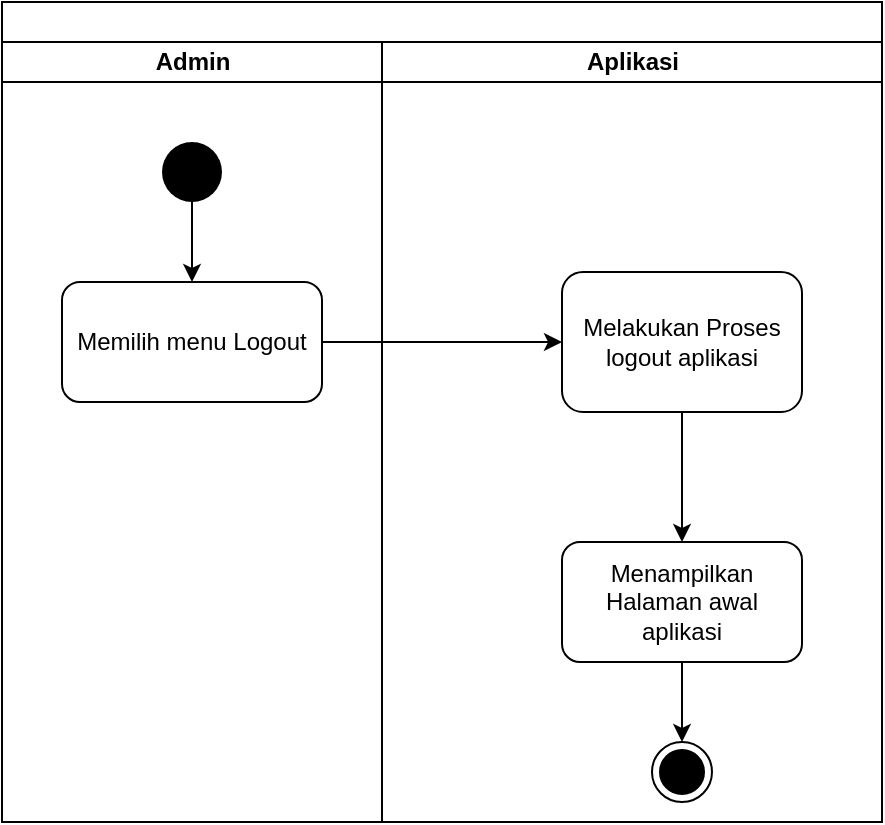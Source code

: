 <mxfile version="13.9.9" type="device"><diagram id="fc1El7C7VNJieZN7JFiO" name="Page-1"><mxGraphModel dx="768" dy="474" grid="1" gridSize="10" guides="1" tooltips="1" connect="1" arrows="1" fold="1" page="1" pageScale="1" pageWidth="850" pageHeight="1100" math="0" shadow="0"><root><mxCell id="0"/><mxCell id="1" parent="0"/><mxCell id="MzL7LQFeSAPPaI2i0UpL-1" value="" style="swimlane;html=1;childLayout=stackLayout;resizeParent=1;resizeParentMax=0;startSize=20;" parent="1" vertex="1"><mxGeometry x="230" y="10" width="440" height="410" as="geometry"><mxRectangle x="220" y="10" width="60" height="20" as="alternateBounds"/></mxGeometry></mxCell><mxCell id="MzL7LQFeSAPPaI2i0UpL-2" value="Admin" style="swimlane;html=1;startSize=20;" parent="MzL7LQFeSAPPaI2i0UpL-1" vertex="1"><mxGeometry y="20" width="190" height="390" as="geometry"/></mxCell><mxCell id="MzL7LQFeSAPPaI2i0UpL-7" style="edgeStyle=orthogonalEdgeStyle;rounded=0;orthogonalLoop=1;jettySize=auto;html=1;exitX=0.5;exitY=1;exitDx=0;exitDy=0;entryX=0.5;entryY=0;entryDx=0;entryDy=0;" parent="MzL7LQFeSAPPaI2i0UpL-2" source="MzL7LQFeSAPPaI2i0UpL-5" target="MzL7LQFeSAPPaI2i0UpL-6" edge="1"><mxGeometry relative="1" as="geometry"/></mxCell><mxCell id="MzL7LQFeSAPPaI2i0UpL-5" value="" style="ellipse;fillColor=#000000;strokeColor=none;" parent="MzL7LQFeSAPPaI2i0UpL-2" vertex="1"><mxGeometry x="80" y="50" width="30" height="30" as="geometry"/></mxCell><mxCell id="MzL7LQFeSAPPaI2i0UpL-6" value="Memilih menu Logout" style="shape=ext;rounded=1;html=1;whiteSpace=wrap;" parent="MzL7LQFeSAPPaI2i0UpL-2" vertex="1"><mxGeometry x="30" y="120" width="130" height="60" as="geometry"/></mxCell><mxCell id="MzL7LQFeSAPPaI2i0UpL-10" style="edgeStyle=orthogonalEdgeStyle;rounded=0;orthogonalLoop=1;jettySize=auto;html=1;exitX=1;exitY=0.5;exitDx=0;exitDy=0;" parent="MzL7LQFeSAPPaI2i0UpL-1" source="MzL7LQFeSAPPaI2i0UpL-6" target="MzL7LQFeSAPPaI2i0UpL-8" edge="1"><mxGeometry relative="1" as="geometry"/></mxCell><mxCell id="MzL7LQFeSAPPaI2i0UpL-3" value="Aplikasi" style="swimlane;html=1;startSize=20;" parent="MzL7LQFeSAPPaI2i0UpL-1" vertex="1"><mxGeometry x="190" y="20" width="250" height="390" as="geometry"/></mxCell><mxCell id="MzL7LQFeSAPPaI2i0UpL-24" style="edgeStyle=orthogonalEdgeStyle;rounded=0;orthogonalLoop=1;jettySize=auto;html=1;exitX=0.5;exitY=1;exitDx=0;exitDy=0;entryX=0.5;entryY=0;entryDx=0;entryDy=0;" parent="MzL7LQFeSAPPaI2i0UpL-3" source="MzL7LQFeSAPPaI2i0UpL-8" edge="1"><mxGeometry relative="1" as="geometry"><mxPoint x="150" y="250" as="targetPoint"/></mxGeometry></mxCell><mxCell id="MzL7LQFeSAPPaI2i0UpL-8" value="Melakukan Proses logout aplikasi" style="shape=ext;rounded=1;html=1;whiteSpace=wrap;" parent="MzL7LQFeSAPPaI2i0UpL-3" vertex="1"><mxGeometry x="90" y="115" width="120" height="70" as="geometry"/></mxCell><mxCell id="MzL7LQFeSAPPaI2i0UpL-29" style="edgeStyle=orthogonalEdgeStyle;rounded=0;orthogonalLoop=1;jettySize=auto;html=1;exitX=0.5;exitY=1;exitDx=0;exitDy=0;entryX=0.5;entryY=0;entryDx=0;entryDy=0;" parent="MzL7LQFeSAPPaI2i0UpL-3" source="MzL7LQFeSAPPaI2i0UpL-26" target="MzL7LQFeSAPPaI2i0UpL-28" edge="1"><mxGeometry relative="1" as="geometry"/></mxCell><mxCell id="MzL7LQFeSAPPaI2i0UpL-26" value="Menampilkan Halaman awal aplikasi" style="shape=ext;rounded=1;html=1;whiteSpace=wrap;" parent="MzL7LQFeSAPPaI2i0UpL-3" vertex="1"><mxGeometry x="90" y="250" width="120" height="60" as="geometry"/></mxCell><mxCell id="MzL7LQFeSAPPaI2i0UpL-28" value="" style="ellipse;html=1;shape=endState;fillColor=#000000;strokeColor=#000000;" parent="MzL7LQFeSAPPaI2i0UpL-3" vertex="1"><mxGeometry x="135" y="350" width="30" height="30" as="geometry"/></mxCell></root></mxGraphModel></diagram></mxfile>